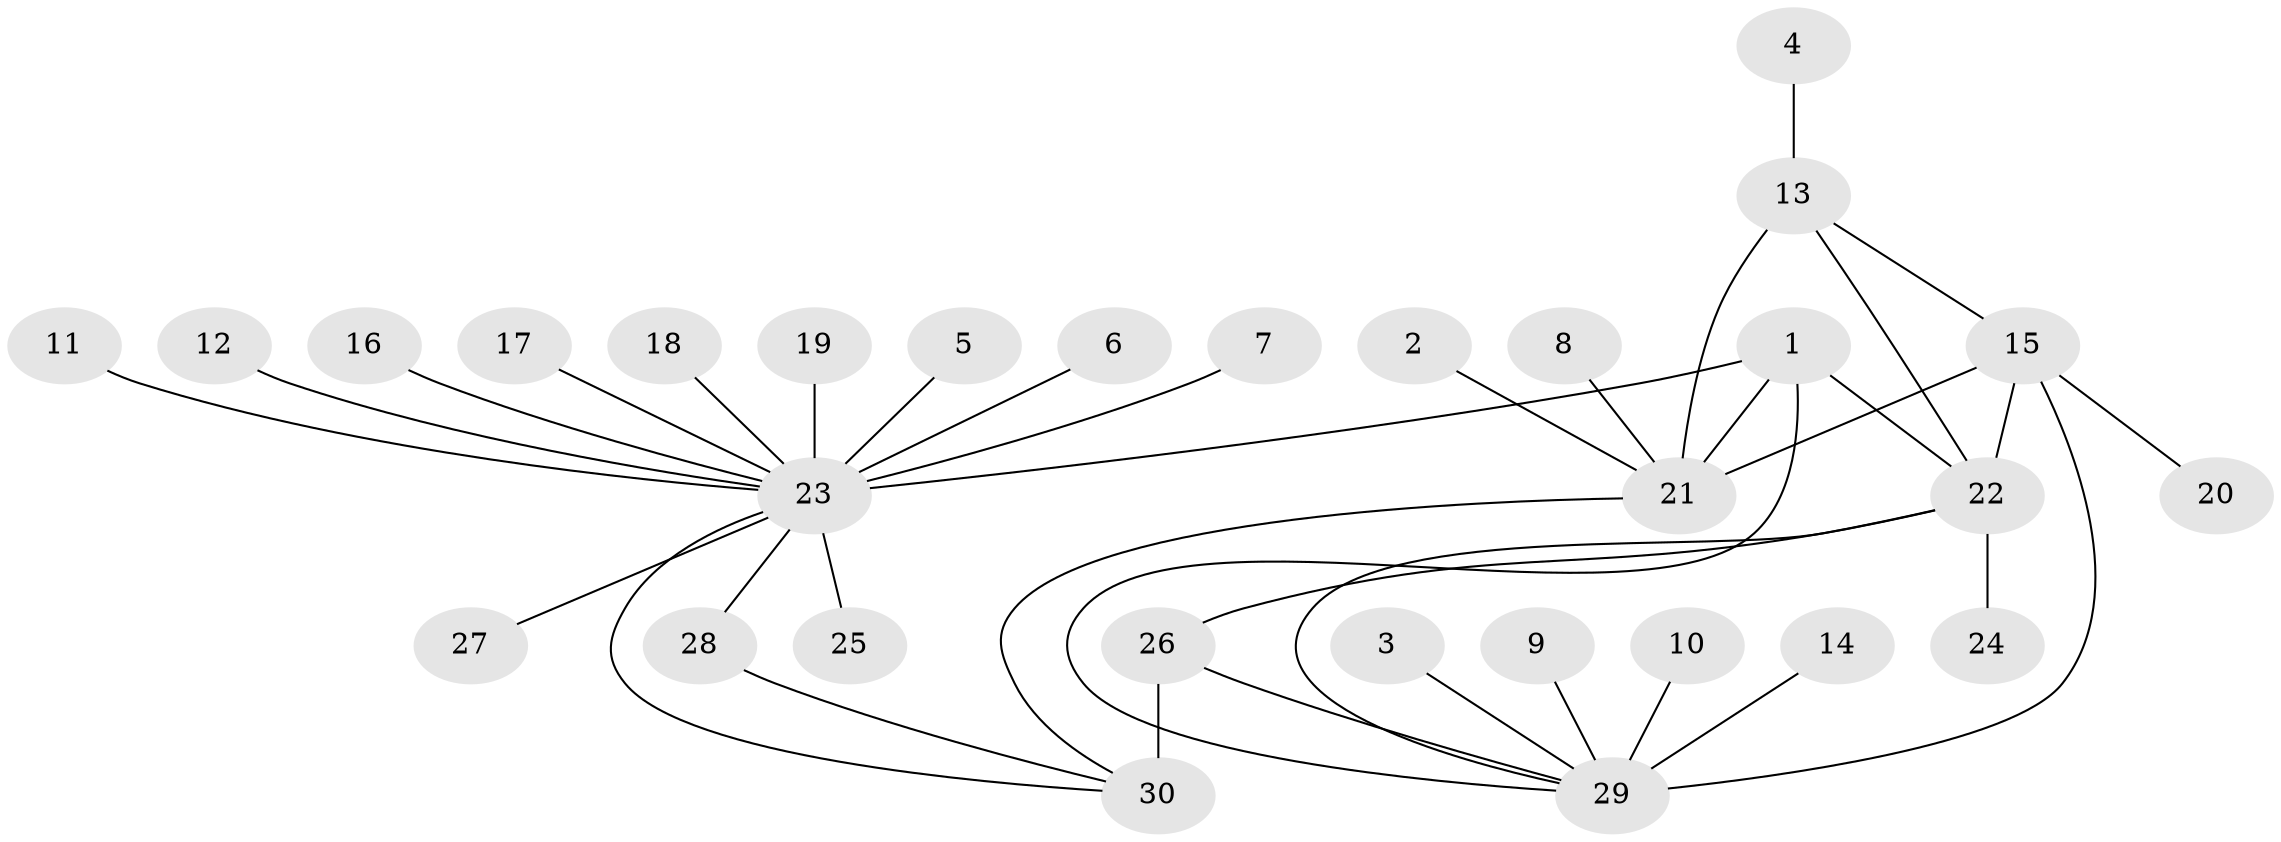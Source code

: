 // original degree distribution, {5: 0.02, 7: 0.08, 6: 0.03, 8: 0.08, 9: 0.01, 10: 0.02, 11: 0.01, 1: 0.61, 2: 0.11, 3: 0.03}
// Generated by graph-tools (version 1.1) at 2025/37/03/04/25 23:37:39]
// undirected, 30 vertices, 38 edges
graph export_dot {
  node [color=gray90,style=filled];
  1;
  2;
  3;
  4;
  5;
  6;
  7;
  8;
  9;
  10;
  11;
  12;
  13;
  14;
  15;
  16;
  17;
  18;
  19;
  20;
  21;
  22;
  23;
  24;
  25;
  26;
  27;
  28;
  29;
  30;
  1 -- 21 [weight=1.0];
  1 -- 22 [weight=1.0];
  1 -- 23 [weight=4.0];
  1 -- 29 [weight=1.0];
  2 -- 21 [weight=1.0];
  3 -- 29 [weight=1.0];
  4 -- 13 [weight=1.0];
  5 -- 23 [weight=1.0];
  6 -- 23 [weight=1.0];
  7 -- 23 [weight=1.0];
  8 -- 21 [weight=1.0];
  9 -- 29 [weight=1.0];
  10 -- 29 [weight=1.0];
  11 -- 23 [weight=1.0];
  12 -- 23 [weight=1.0];
  13 -- 15 [weight=1.0];
  13 -- 21 [weight=3.0];
  13 -- 22 [weight=2.0];
  14 -- 29 [weight=1.0];
  15 -- 20 [weight=1.0];
  15 -- 21 [weight=4.0];
  15 -- 22 [weight=1.0];
  15 -- 29 [weight=4.0];
  16 -- 23 [weight=1.0];
  17 -- 23 [weight=1.0];
  18 -- 23 [weight=1.0];
  19 -- 23 [weight=1.0];
  21 -- 30 [weight=1.0];
  22 -- 24 [weight=6.0];
  22 -- 26 [weight=1.0];
  22 -- 29 [weight=2.0];
  23 -- 25 [weight=1.0];
  23 -- 27 [weight=1.0];
  23 -- 28 [weight=1.0];
  23 -- 30 [weight=1.0];
  26 -- 29 [weight=1.0];
  26 -- 30 [weight=6.0];
  28 -- 30 [weight=1.0];
}
